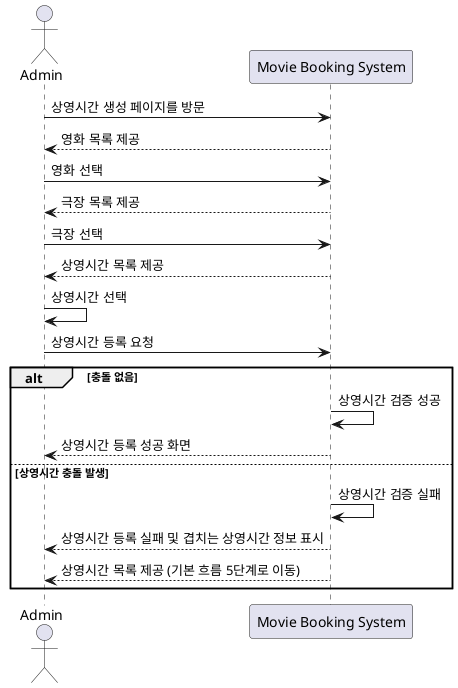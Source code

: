 @startuml

@startuml
actor Admin
participant "Movie Booking System" as mbs

Admin -> mbs:  상영시간 생성 페이지를 방문
Admin <-- mbs:  영화 목록 제공

Admin -> mbs:  영화 선택
Admin <-- mbs: 극장 목록 제공

Admin -> mbs:  극장 선택
Admin <-- mbs: 상영시간 목록 제공

Admin -> Admin:  상영시간 선택
Admin -> mbs:  상영시간 등록 요청

alt 충돌 없음
    mbs -> mbs:  상영시간 검증 성공
    Admin <-- mbs: 상영시간 등록 성공 화면
else 상영시간 충돌 발생
    mbs -> mbs:  상영시간 검증 실패

    Admin <-- mbs: 상영시간 등록 실패 및 겹치는 상영시간 정보 표시
    Admin <-- mbs: 상영시간 목록 제공 (기본 흐름 5단계로 이동)
end

@enduml

@enduml